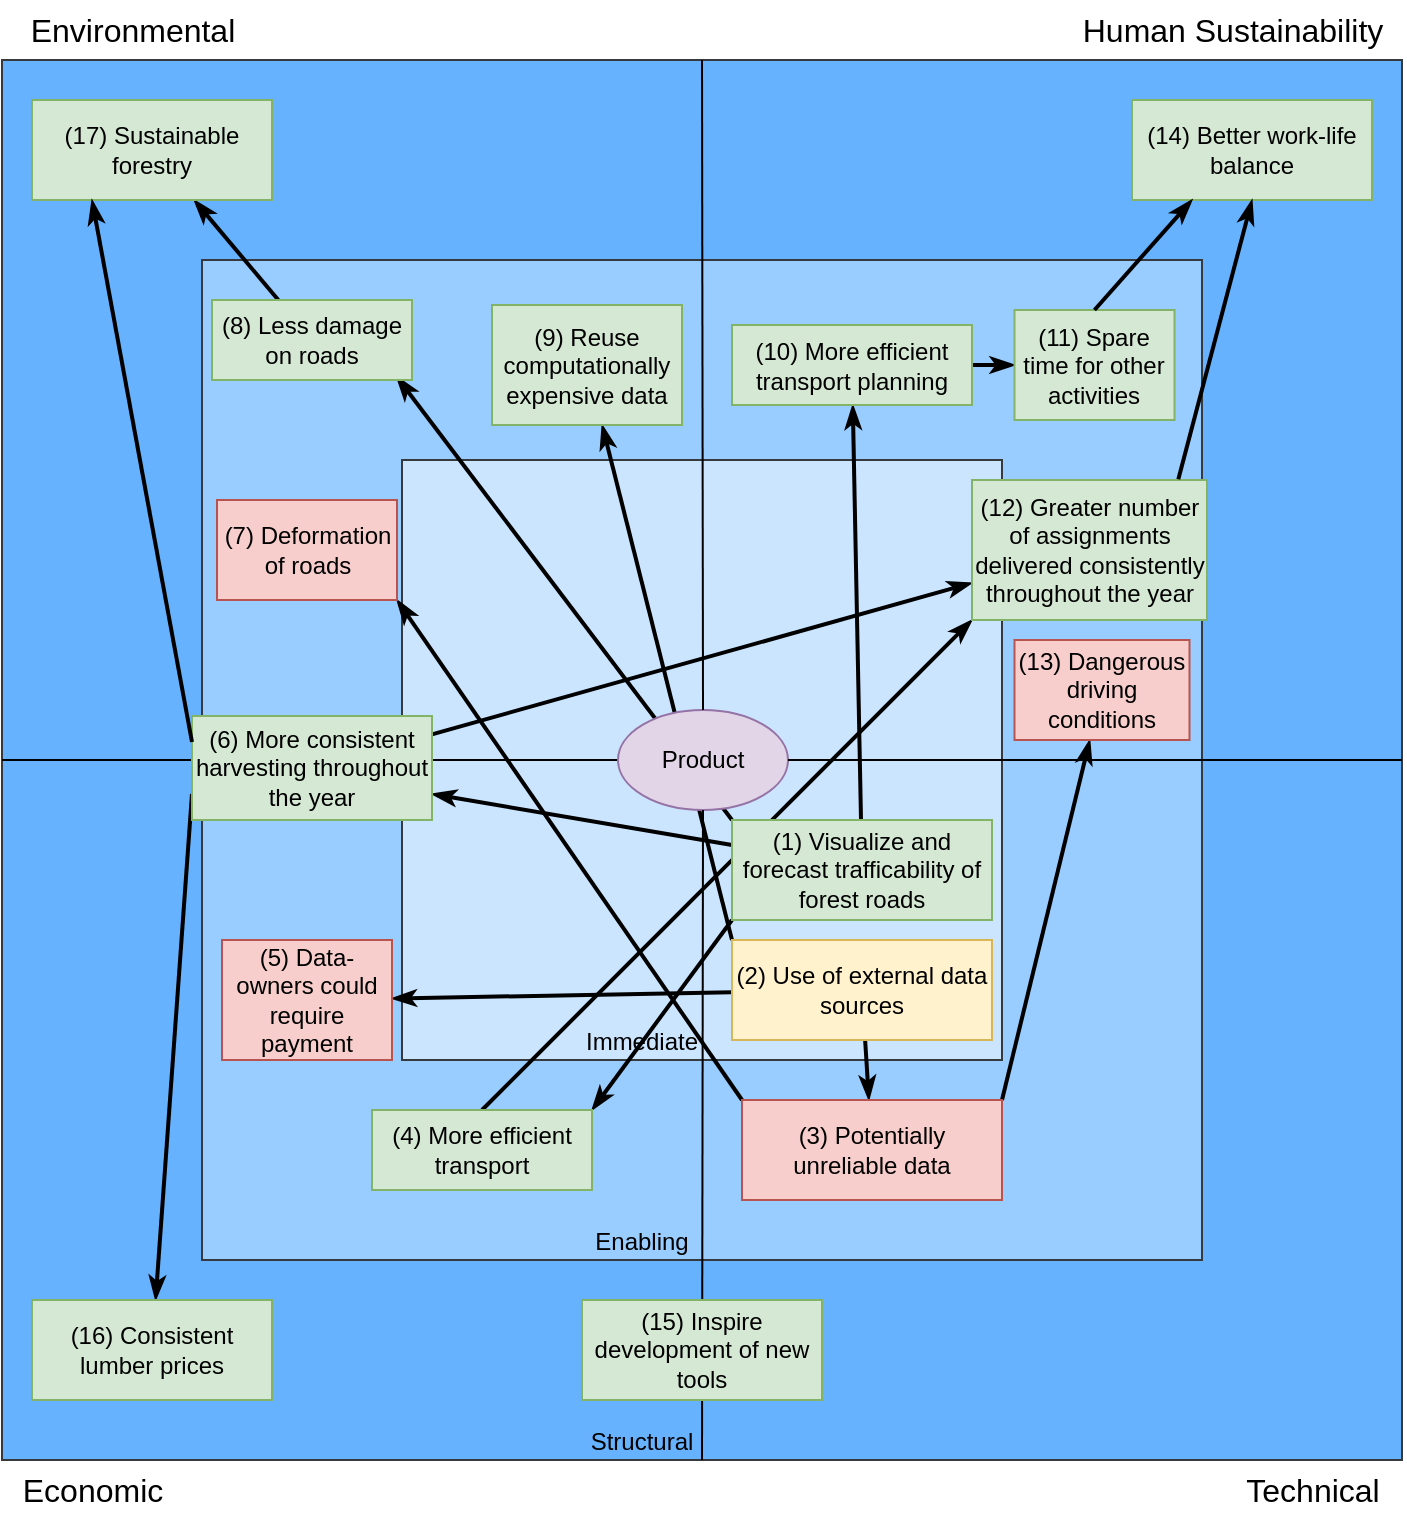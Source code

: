 <mxfile version="27.0.3">
  <diagram name="Page-1" id="2YBvvXClWsGukQMizWep">
    <mxGraphModel dx="1130" dy="701" grid="1" gridSize="10" guides="1" tooltips="1" connect="1" arrows="1" fold="1" page="1" pageScale="1" pageWidth="850" pageHeight="1100" math="0" shadow="0">
      <root>
        <mxCell id="0" />
        <mxCell id="1" parent="0" />
        <mxCell id="OVV9eZ6Od3LMRqROLXdW-1" value="Structural" style="aspect=fixed;fillColor=#66B2FF;strokeColor=#36393d;verticalAlign=bottom;align=center;spacingBottom=0;spacingRight=60;labelPosition=center;verticalLabelPosition=middle;horizontal=1;html=1;whiteSpace=wrap;textShadow=0;labelBorderColor=none;labelBackgroundColor=none;textDirection=rtl;" parent="1" vertex="1">
          <mxGeometry x="75" y="200" width="700" height="700" as="geometry" />
        </mxCell>
        <mxCell id="OVV9eZ6Od3LMRqROLXdW-2" value="Enabling" style="aspect=fixed;fillColor=#99CCFF;strokeColor=#36393d;verticalAlign=bottom;align=center;spacingBottom=0;spacingRight=60;labelPosition=center;verticalLabelPosition=middle;horizontal=1;html=1;whiteSpace=wrap;textShadow=0;labelBorderColor=none;labelBackgroundColor=none;textDirection=rtl;" parent="1" vertex="1">
          <mxGeometry x="175" y="300" width="500" height="500" as="geometry" />
        </mxCell>
        <mxCell id="OVV9eZ6Od3LMRqROLXdW-3" value="Immediate" style="aspect=fixed;fillColor=#CCE5FF;strokeColor=#36393d;verticalAlign=bottom;align=center;spacingBottom=0;spacingRight=60;labelPosition=center;verticalLabelPosition=middle;horizontal=1;html=1;whiteSpace=wrap;textShadow=0;labelBorderColor=none;labelBackgroundColor=none;textDirection=rtl;" parent="1" vertex="1">
          <mxGeometry x="275" y="400" width="300" height="300" as="geometry" />
        </mxCell>
        <mxCell id="OVV9eZ6Od3LMRqROLXdW-47" value="" style="endArrow=none;html=1;rounded=0;exitX=0;exitY=0.5;exitDx=0;exitDy=0;entryX=0;entryY=0.5;entryDx=0;entryDy=0;editable=0;movable=1;resizable=1;rotatable=1;deletable=1;locked=0;connectable=1;endFill=1;startFill=0;" parent="1" source="OVV9eZ6Od3LMRqROLXdW-1" target="OVV9eZ6Od3LMRqROLXdW-6" edge="1">
          <mxGeometry width="50" height="50" relative="1" as="geometry">
            <mxPoint x="370" y="590" as="sourcePoint" />
            <mxPoint x="420" y="540" as="targetPoint" />
          </mxGeometry>
        </mxCell>
        <mxCell id="OVV9eZ6Od3LMRqROLXdW-29" style="rounded=0;orthogonalLoop=1;jettySize=auto;html=1;elbow=vertical;curved=0;entryX=1;entryY=0.75;entryDx=0;entryDy=0;exitX=0;exitY=0.25;exitDx=0;exitDy=0;strokeWidth=2;jumpStyle=none;endArrow=classicThin;endFill=1;" parent="1" source="OVV9eZ6Od3LMRqROLXdW-8" target="OVV9eZ6Od3LMRqROLXdW-20" edge="1">
          <mxGeometry relative="1" as="geometry" />
        </mxCell>
        <mxCell id="OVV9eZ6Od3LMRqROLXdW-30" style="rounded=0;orthogonalLoop=1;jettySize=auto;html=1;elbow=vertical;curved=0;exitX=0;exitY=1;exitDx=0;exitDy=0;entryX=1;entryY=0;entryDx=0;entryDy=0;strokeWidth=2;jumpStyle=none;endArrow=classicThin;endFill=1;" parent="1" source="OVV9eZ6Od3LMRqROLXdW-8" target="OVV9eZ6Od3LMRqROLXdW-14" edge="1">
          <mxGeometry relative="1" as="geometry" />
        </mxCell>
        <mxCell id="OVV9eZ6Od3LMRqROLXdW-32" style="rounded=0;orthogonalLoop=1;jettySize=auto;html=1;elbow=vertical;curved=0;exitX=0;exitY=0;exitDx=0;exitDy=0;strokeWidth=2;jumpStyle=none;endArrow=classicThin;endFill=1;entryX=0.923;entryY=0.958;entryDx=0;entryDy=0;entryPerimeter=0;" parent="1" source="OVV9eZ6Od3LMRqROLXdW-8" target="OVV9eZ6Od3LMRqROLXdW-16" edge="1">
          <mxGeometry relative="1" as="geometry">
            <mxPoint x="266" y="360" as="targetPoint" />
          </mxGeometry>
        </mxCell>
        <mxCell id="OVV9eZ6Od3LMRqROLXdW-46" style="rounded=0;orthogonalLoop=1;jettySize=auto;html=1;elbow=vertical;curved=0;strokeWidth=2;jumpStyle=none;endArrow=classicThin;endFill=1;" parent="1" source="OVV9eZ6Od3LMRqROLXdW-8" target="OVV9eZ6Od3LMRqROLXdW-24" edge="1">
          <mxGeometry relative="1" as="geometry" />
        </mxCell>
        <mxCell id="OVV9eZ6Od3LMRqROLXdW-45" style="rounded=0;orthogonalLoop=1;jettySize=auto;html=1;elbow=vertical;curved=0;entryX=0;entryY=1;entryDx=0;entryDy=0;exitX=0.5;exitY=0;exitDx=0;exitDy=0;strokeWidth=2;jumpStyle=none;endArrow=classicThin;endFill=1;" parent="1" source="OVV9eZ6Od3LMRqROLXdW-14" target="OVV9eZ6Od3LMRqROLXdW-43" edge="1">
          <mxGeometry relative="1" as="geometry" />
        </mxCell>
        <mxCell id="OVV9eZ6Od3LMRqROLXdW-27" style="rounded=0;orthogonalLoop=1;jettySize=auto;html=1;elbow=vertical;curved=0;strokeWidth=2;jumpStyle=none;endArrow=classicThin;endFill=1;" parent="1" source="OVV9eZ6Od3LMRqROLXdW-16" target="OVV9eZ6Od3LMRqROLXdW-17" edge="1">
          <mxGeometry relative="1" as="geometry" />
        </mxCell>
        <mxCell id="OVV9eZ6Od3LMRqROLXdW-31" style="rounded=0;orthogonalLoop=1;jettySize=auto;html=1;elbow=vertical;curved=0;exitX=0;exitY=0.75;exitDx=0;exitDy=0;strokeWidth=2;jumpStyle=none;endArrow=classicThin;endFill=1;" parent="1" source="OVV9eZ6Od3LMRqROLXdW-20" target="OVV9eZ6Od3LMRqROLXdW-19" edge="1">
          <mxGeometry relative="1" as="geometry" />
        </mxCell>
        <mxCell id="OVV9eZ6Od3LMRqROLXdW-44" style="rounded=0;orthogonalLoop=1;jettySize=auto;html=1;elbow=vertical;curved=0;strokeWidth=2;jumpStyle=none;endArrow=classicThin;endFill=1;" parent="1" source="OVV9eZ6Od3LMRqROLXdW-20" target="OVV9eZ6Od3LMRqROLXdW-43" edge="1">
          <mxGeometry relative="1" as="geometry" />
        </mxCell>
        <mxCell id="OVV9eZ6Od3LMRqROLXdW-26" style="rounded=0;orthogonalLoop=1;jettySize=auto;html=1;elbow=vertical;curved=0;strokeWidth=2;jumpStyle=none;endArrow=classicThin;endFill=1;" parent="1" source="OVV9eZ6Od3LMRqROLXdW-24" target="OVV9eZ6Od3LMRqROLXdW-25" edge="1">
          <mxGeometry relative="1" as="geometry" />
        </mxCell>
        <mxCell id="OVV9eZ6Od3LMRqROLXdW-35" style="rounded=0;orthogonalLoop=1;jettySize=auto;html=1;elbow=vertical;curved=0;exitX=0;exitY=0;exitDx=0;exitDy=0;strokeWidth=2;jumpStyle=none;endArrow=classicThin;endFill=1;" parent="1" source="OVV9eZ6Od3LMRqROLXdW-33" target="OVV9eZ6Od3LMRqROLXdW-34" edge="1">
          <mxGeometry relative="1" as="geometry" />
        </mxCell>
        <mxCell id="OVV9eZ6Od3LMRqROLXdW-37" style="rounded=0;orthogonalLoop=1;jettySize=auto;html=1;elbow=vertical;curved=0;strokeWidth=2;jumpStyle=none;endArrow=classicThin;endFill=1;" parent="1" source="OVV9eZ6Od3LMRqROLXdW-33" target="OVV9eZ6Od3LMRqROLXdW-36" edge="1">
          <mxGeometry relative="1" as="geometry" />
        </mxCell>
        <mxCell id="OVV9eZ6Od3LMRqROLXdW-42" style="rounded=0;orthogonalLoop=1;jettySize=auto;html=1;elbow=vertical;curved=0;strokeWidth=2;jumpStyle=none;endArrow=classicThin;endFill=1;" parent="1" source="OVV9eZ6Od3LMRqROLXdW-33" target="OVV9eZ6Od3LMRqROLXdW-41" edge="1">
          <mxGeometry relative="1" as="geometry" />
        </mxCell>
        <mxCell id="OVV9eZ6Od3LMRqROLXdW-39" style="rounded=0;orthogonalLoop=1;jettySize=auto;html=1;elbow=vertical;curved=0;exitX=1;exitY=0;exitDx=0;exitDy=0;strokeWidth=2;jumpStyle=none;endArrow=classicThin;endFill=1;" parent="1" source="OVV9eZ6Od3LMRqROLXdW-36" target="OVV9eZ6Od3LMRqROLXdW-38" edge="1">
          <mxGeometry relative="1" as="geometry" />
        </mxCell>
        <mxCell id="OVV9eZ6Od3LMRqROLXdW-40" style="rounded=0;orthogonalLoop=1;jettySize=auto;html=1;elbow=vertical;curved=0;exitX=0;exitY=0;exitDx=0;exitDy=0;entryX=1;entryY=1;entryDx=0;entryDy=0;strokeWidth=2;jumpStyle=none;endArrow=classicThin;endFill=1;" parent="1" source="OVV9eZ6Od3LMRqROLXdW-36" target="OVV9eZ6Od3LMRqROLXdW-18" edge="1">
          <mxGeometry relative="1" as="geometry" />
        </mxCell>
        <mxCell id="OVV9eZ6Od3LMRqROLXdW-6" value="Product" style="ellipse;whiteSpace=wrap;html=1;fillColor=#e1d5e7;strokeColor=#9673a6;" parent="1" vertex="1">
          <mxGeometry x="383" y="525" width="85" height="50" as="geometry" />
        </mxCell>
        <mxCell id="OVV9eZ6Od3LMRqROLXdW-8" value="(1) Visualize and forecast trafficability of forest roads" style="rounded=0;whiteSpace=wrap;html=1;fillColor=#d5e8d4;strokeColor=#82b366;" parent="1" vertex="1">
          <mxGeometry x="440" y="580" width="130" height="50" as="geometry" />
        </mxCell>
        <mxCell id="OVV9eZ6Od3LMRqROLXdW-9" value="Human Sustainability" style="text;html=1;align=center;verticalAlign=middle;resizable=0;points=[];autosize=1;strokeColor=none;fillColor=none;fontSize=16;" parent="1" vertex="1">
          <mxGeometry x="605" y="170" width="170" height="30" as="geometry" />
        </mxCell>
        <mxCell id="OVV9eZ6Od3LMRqROLXdW-10" value="Environmental" style="text;html=1;align=center;verticalAlign=middle;resizable=0;points=[];autosize=1;strokeColor=none;fillColor=none;fontSize=16;" parent="1" vertex="1">
          <mxGeometry x="75" y="170" width="130" height="30" as="geometry" />
        </mxCell>
        <mxCell id="OVV9eZ6Od3LMRqROLXdW-11" value="Technical" style="text;html=1;align=center;verticalAlign=middle;resizable=0;points=[];autosize=1;strokeColor=none;fillColor=none;fontSize=16;" parent="1" vertex="1">
          <mxGeometry x="685" y="900" width="90" height="30" as="geometry" />
        </mxCell>
        <mxCell id="OVV9eZ6Od3LMRqROLXdW-12" value="Economic" style="text;html=1;align=center;verticalAlign=middle;resizable=0;points=[];autosize=1;strokeColor=none;fillColor=none;fontSize=16;" parent="1" vertex="1">
          <mxGeometry x="75" y="900" width="90" height="30" as="geometry" />
        </mxCell>
        <mxCell id="OVV9eZ6Od3LMRqROLXdW-14" value="(4) More efficient transport" style="rounded=0;whiteSpace=wrap;html=1;fillColor=#d5e8d4;strokeColor=#82b366;" parent="1" vertex="1">
          <mxGeometry x="260" y="725" width="110" height="40" as="geometry" />
        </mxCell>
        <mxCell id="OVV9eZ6Od3LMRqROLXdW-16" value="(8) Less damage on roads" style="rounded=0;whiteSpace=wrap;html=1;fillColor=#d5e8d4;strokeColor=#82b366;" parent="1" vertex="1">
          <mxGeometry x="180" y="320" width="100" height="40" as="geometry" />
        </mxCell>
        <mxCell id="OVV9eZ6Od3LMRqROLXdW-17" value="(17) Sustainable forestry" style="rounded=0;whiteSpace=wrap;html=1;fillColor=#d5e8d4;strokeColor=#82b366;" parent="1" vertex="1">
          <mxGeometry x="90" y="220" width="120" height="50" as="geometry" />
        </mxCell>
        <mxCell id="OVV9eZ6Od3LMRqROLXdW-18" value="(7) Deformation of roads" style="rounded=0;whiteSpace=wrap;html=1;fillColor=#f8cecc;strokeColor=#b85450;" parent="1" vertex="1">
          <mxGeometry x="182.5" y="420" width="90" height="50" as="geometry" />
        </mxCell>
        <mxCell id="OVV9eZ6Od3LMRqROLXdW-19" value="(16) Consistent lumber prices" style="rounded=0;whiteSpace=wrap;html=1;fillColor=#d5e8d4;strokeColor=#82b366;" parent="1" vertex="1">
          <mxGeometry x="90" y="820" width="120" height="50" as="geometry" />
        </mxCell>
        <mxCell id="OVV9eZ6Od3LMRqROLXdW-20" value="(6) More consistent harvesting throughout the year" style="rounded=0;whiteSpace=wrap;html=1;fillColor=#d5e8d4;strokeColor=#82b366;" parent="1" vertex="1">
          <mxGeometry x="170" y="528" width="120" height="52" as="geometry" />
        </mxCell>
        <mxCell id="OVV9eZ6Od3LMRqROLXdW-24" value="(10) More efficient transport planning" style="rounded=0;whiteSpace=wrap;html=1;fillColor=#d5e8d4;strokeColor=#82b366;" parent="1" vertex="1">
          <mxGeometry x="440" y="332.5" width="120" height="40" as="geometry" />
        </mxCell>
        <mxCell id="OVV9eZ6Od3LMRqROLXdW-25" value="(11) Spare time for other activities" style="rounded=0;whiteSpace=wrap;html=1;fillColor=#d5e8d4;strokeColor=#82b366;" parent="1" vertex="1">
          <mxGeometry x="581.25" y="325" width="80" height="55" as="geometry" />
        </mxCell>
        <mxCell id="OVV9eZ6Od3LMRqROLXdW-33" value="(2) Use of external data sources" style="rounded=0;whiteSpace=wrap;html=1;fillColor=#fff2cc;strokeColor=#d6b656;" parent="1" vertex="1">
          <mxGeometry x="440" y="640" width="130" height="50" as="geometry" />
        </mxCell>
        <mxCell id="OVV9eZ6Od3LMRqROLXdW-34" value="(9) Reuse computationally expensive data" style="rounded=0;whiteSpace=wrap;html=1;fillColor=#d5e8d4;strokeColor=#82b366;" parent="1" vertex="1">
          <mxGeometry x="320" y="322.5" width="95" height="60" as="geometry" />
        </mxCell>
        <mxCell id="OVV9eZ6Od3LMRqROLXdW-36" value="(3) Potentially unreliable data" style="rounded=0;whiteSpace=wrap;html=1;fillColor=#f8cecc;strokeColor=#b85450;" parent="1" vertex="1">
          <mxGeometry x="445" y="720" width="130" height="50" as="geometry" />
        </mxCell>
        <mxCell id="OVV9eZ6Od3LMRqROLXdW-38" value="(13) Dangerous driving conditions" style="rounded=0;whiteSpace=wrap;html=1;fillColor=#f8cecc;strokeColor=#b85450;" parent="1" vertex="1">
          <mxGeometry x="581.25" y="490" width="87.5" height="50" as="geometry" />
        </mxCell>
        <mxCell id="OVV9eZ6Od3LMRqROLXdW-41" value="(5) Data-owners could require payment" style="rounded=0;whiteSpace=wrap;html=1;fillColor=#f8cecc;strokeColor=#b85450;" parent="1" vertex="1">
          <mxGeometry x="185" y="640" width="85" height="60" as="geometry" />
        </mxCell>
        <mxCell id="OVV9eZ6Od3LMRqROLXdW-43" value="(12) Greater number of assignments delivered consistently throughout the year" style="rounded=0;whiteSpace=wrap;html=1;fillColor=#d5e8d4;strokeColor=#82b366;" parent="1" vertex="1">
          <mxGeometry x="560" y="410" width="117.5" height="70" as="geometry" />
        </mxCell>
        <mxCell id="OVV9eZ6Od3LMRqROLXdW-48" value="" style="endArrow=none;html=1;rounded=0;exitX=0.5;exitY=0;exitDx=0;exitDy=0;entryX=0.5;entryY=0;entryDx=0;entryDy=0;editable=0;movable=1;resizable=1;rotatable=1;deletable=1;locked=0;connectable=1;endFill=1;startFill=0;" parent="1" source="OVV9eZ6Od3LMRqROLXdW-1" target="OVV9eZ6Od3LMRqROLXdW-6" edge="1">
          <mxGeometry width="50" height="50" relative="1" as="geometry">
            <mxPoint x="85" y="560" as="sourcePoint" />
            <mxPoint x="393" y="560" as="targetPoint" />
          </mxGeometry>
        </mxCell>
        <mxCell id="OVV9eZ6Od3LMRqROLXdW-49" value="" style="endArrow=none;html=1;rounded=0;exitX=0.5;exitY=1;exitDx=0;exitDy=0;entryX=0.5;entryY=1;entryDx=0;entryDy=0;editable=0;movable=1;resizable=1;rotatable=1;deletable=1;locked=0;connectable=1;endFill=1;startFill=0;" parent="1" source="OVV9eZ6Od3LMRqROLXdW-1" target="OVV9eZ6Od3LMRqROLXdW-6" edge="1">
          <mxGeometry width="50" height="50" relative="1" as="geometry">
            <mxPoint x="95" y="570" as="sourcePoint" />
            <mxPoint x="403" y="570" as="targetPoint" />
          </mxGeometry>
        </mxCell>
        <mxCell id="OVV9eZ6Od3LMRqROLXdW-50" value="" style="endArrow=none;html=1;rounded=0;exitX=1;exitY=0.5;exitDx=0;exitDy=0;entryX=1;entryY=0.5;entryDx=0;entryDy=0;editable=0;movable=1;resizable=1;rotatable=1;deletable=1;locked=0;connectable=1;endFill=1;startFill=0;" parent="1" source="OVV9eZ6Od3LMRqROLXdW-1" target="OVV9eZ6Od3LMRqROLXdW-6" edge="1">
          <mxGeometry width="50" height="50" relative="1" as="geometry">
            <mxPoint x="105" y="580" as="sourcePoint" />
            <mxPoint x="413" y="580" as="targetPoint" />
          </mxGeometry>
        </mxCell>
        <mxCell id="AuUErgRmWSTsDAlyn7hE-1" style="rounded=0;orthogonalLoop=1;jettySize=auto;html=1;elbow=vertical;curved=0;exitX=0;exitY=0.25;exitDx=0;exitDy=0;strokeWidth=2;jumpStyle=none;endArrow=classicThin;endFill=1;entryX=0.25;entryY=1;entryDx=0;entryDy=0;" edge="1" parent="1" source="OVV9eZ6Od3LMRqROLXdW-20" target="OVV9eZ6Od3LMRqROLXdW-17">
          <mxGeometry relative="1" as="geometry">
            <mxPoint x="180" y="590" as="sourcePoint" />
            <mxPoint x="162" y="840" as="targetPoint" />
          </mxGeometry>
        </mxCell>
        <mxCell id="AuUErgRmWSTsDAlyn7hE-2" value="(15) Inspire development of new tools" style="rounded=0;whiteSpace=wrap;html=1;fillColor=#d5e8d4;strokeColor=#82b366;" vertex="1" parent="1">
          <mxGeometry x="365" y="820" width="120" height="50" as="geometry" />
        </mxCell>
        <mxCell id="AuUErgRmWSTsDAlyn7hE-7" value="(14) Better work-life balance" style="rounded=0;whiteSpace=wrap;html=1;fillColor=#d5e8d4;strokeColor=#82b366;" vertex="1" parent="1">
          <mxGeometry x="640" y="220" width="120" height="50" as="geometry" />
        </mxCell>
        <mxCell id="AuUErgRmWSTsDAlyn7hE-8" style="rounded=0;orthogonalLoop=1;jettySize=auto;html=1;elbow=vertical;curved=0;strokeWidth=2;jumpStyle=none;endArrow=classicThin;endFill=1;entryX=0.25;entryY=1;entryDx=0;entryDy=0;exitX=0.5;exitY=0;exitDx=0;exitDy=0;" edge="1" parent="1" source="OVV9eZ6Od3LMRqROLXdW-25" target="AuUErgRmWSTsDAlyn7hE-7">
          <mxGeometry relative="1" as="geometry">
            <mxPoint x="570" y="363" as="sourcePoint" />
            <mxPoint x="591" y="363" as="targetPoint" />
          </mxGeometry>
        </mxCell>
        <mxCell id="AuUErgRmWSTsDAlyn7hE-9" style="rounded=0;orthogonalLoop=1;jettySize=auto;html=1;elbow=vertical;curved=0;strokeWidth=2;jumpStyle=none;endArrow=classicThin;endFill=1;entryX=0.5;entryY=1;entryDx=0;entryDy=0;exitX=0.878;exitY=-0.006;exitDx=0;exitDy=0;exitPerimeter=0;" edge="1" parent="1" source="OVV9eZ6Od3LMRqROLXdW-43" target="AuUErgRmWSTsDAlyn7hE-7">
          <mxGeometry relative="1" as="geometry">
            <mxPoint x="631" y="335" as="sourcePoint" />
            <mxPoint x="680" y="280" as="targetPoint" />
          </mxGeometry>
        </mxCell>
      </root>
    </mxGraphModel>
  </diagram>
</mxfile>
